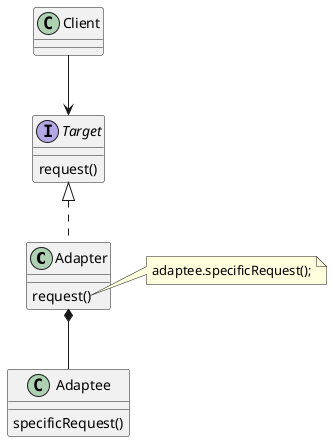 @startuml
class Adapter implements Target
Target : request()
Adapter : request()

Adapter *-- Adaptee
Adaptee : specificRequest()

Client --> Target

note right of Adapter::request()
adaptee.specificRequest();
end note
@enduml